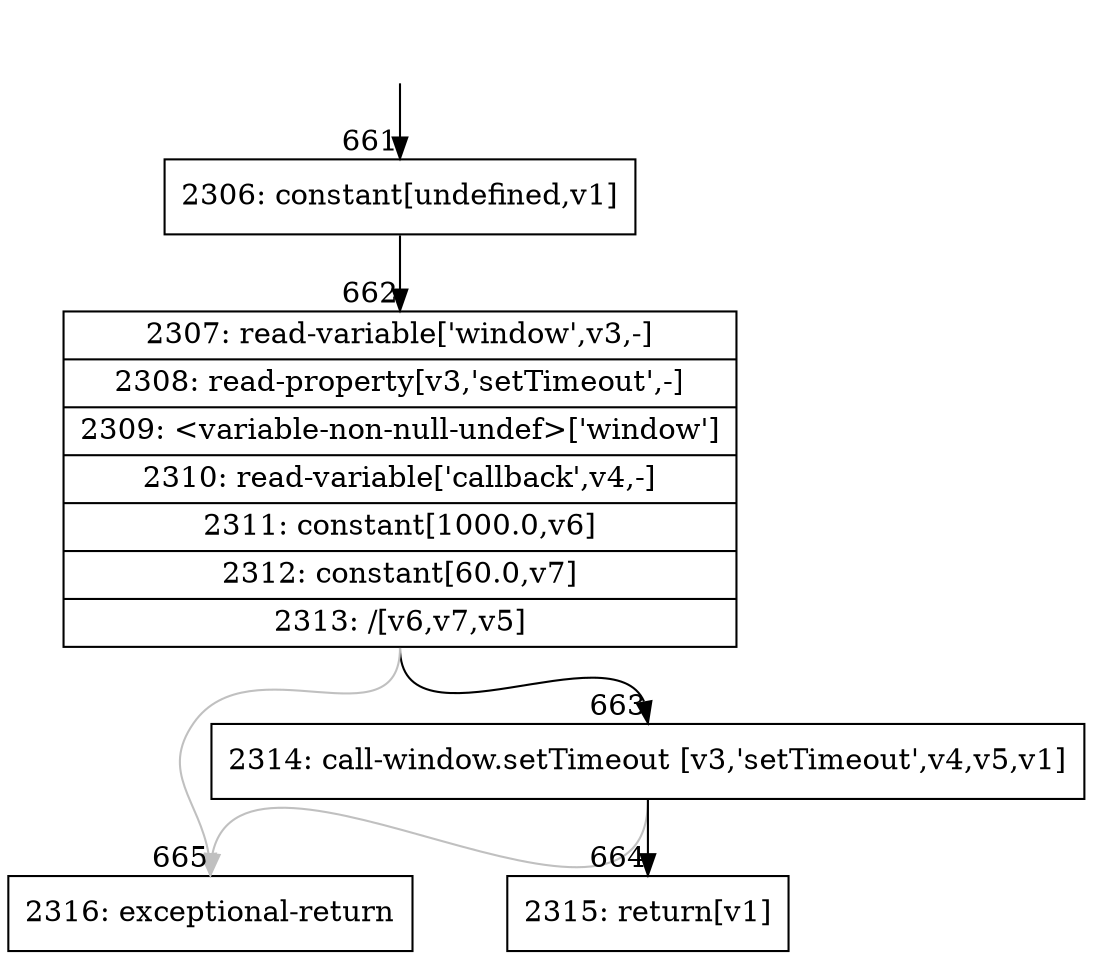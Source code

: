 digraph {
rankdir="TD"
BB_entry72[shape=none,label=""];
BB_entry72 -> BB661 [tailport=s, headport=n, headlabel="    661"]
BB661 [shape=record label="{2306: constant[undefined,v1]}" ] 
BB661 -> BB662 [tailport=s, headport=n, headlabel="      662"]
BB662 [shape=record label="{2307: read-variable['window',v3,-]|2308: read-property[v3,'setTimeout',-]|2309: \<variable-non-null-undef\>['window']|2310: read-variable['callback',v4,-]|2311: constant[1000.0,v6]|2312: constant[60.0,v7]|2313: /[v6,v7,v5]}" ] 
BB662 -> BB663 [tailport=s, headport=n, headlabel="      663"]
BB662 -> BB665 [tailport=s, headport=n, color=gray, headlabel="      665"]
BB663 [shape=record label="{2314: call-window.setTimeout [v3,'setTimeout',v4,v5,v1]}" ] 
BB663 -> BB664 [tailport=s, headport=n, headlabel="      664"]
BB663 -> BB665 [tailport=s, headport=n, color=gray]
BB664 [shape=record label="{2315: return[v1]}" ] 
BB665 [shape=record label="{2316: exceptional-return}" ] 
//#$~ 674
}
